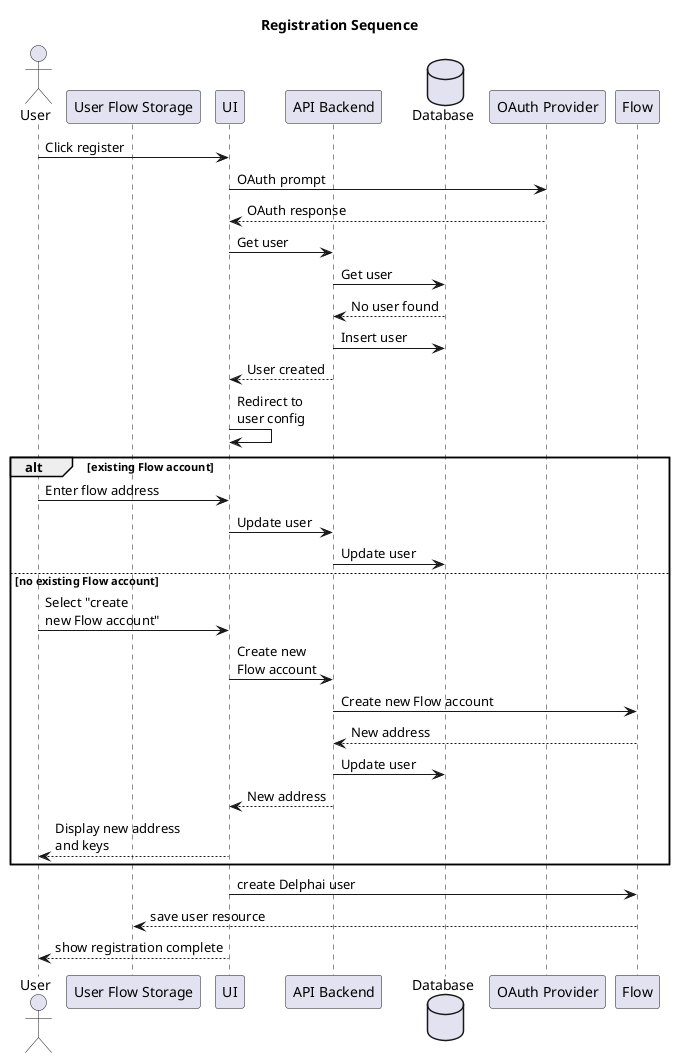 @startuml Registration Sequence

title Registration Sequence

actor User as user
participant "User Flow Storage" as storage
participant UI as ui
participant "API Backend" as api
database Database as db
participant "OAuth Provider" as oauth
participant Flow as flow

user -> ui : Click register 

ui -> oauth : OAuth prompt
oauth --> ui : OAuth response
ui -> api : Get user
api -> db : Get user
db --> api : No user found
api -> db : Insert user
api --> ui : User created
ui -> ui : Redirect to\nuser config
alt existing Flow account
    user -> ui : Enter flow address
    ui -> api : Update user
    api -> db : Update user
else no existing Flow account
    user -> ui : Select "create\nnew Flow account"
    ui -> api : Create new\nFlow account
    api -> flow : Create new Flow account
    flow --> api : New address
    api -> db : Update user
    api --> ui : New address
    ui --> user : Display new address\nand keys
end
ui -> flow : create Delphai user
flow --> storage : save user resource
ui --> user : show registration complete

@enduml